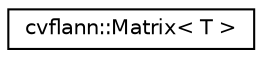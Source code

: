 digraph "Graphical Class Hierarchy"
{
 // LATEX_PDF_SIZE
  edge [fontname="Helvetica",fontsize="10",labelfontname="Helvetica",labelfontsize="10"];
  node [fontname="Helvetica",fontsize="10",shape=record];
  rankdir="LR";
  Node0 [label="cvflann::Matrix\< T \>",height=0.2,width=0.4,color="black", fillcolor="white", style="filled",URL="$classcvflann_1_1_matrix.html",tooltip=" "];
}
